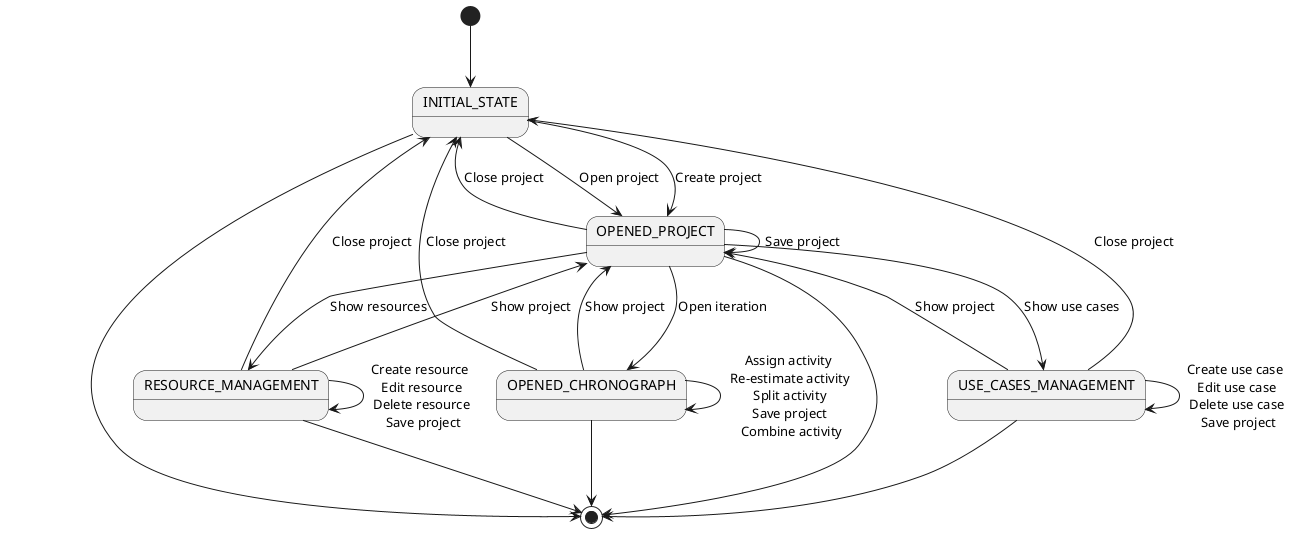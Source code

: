 @startuml

[*] --> INITIAL_STATE
INITIAL_STATE --> [*]

OPENED_PROJECT --> [*]
USE_CASES_MANAGEMENT --> [*]
RESOURCE_MANAGEMENT --> [*]
OPENED_CHRONOGRAPH --> [*]

INITIAL_STATE --> OPENED_PROJECT : Open project
OPENED_PROJECT --> INITIAL_STATE : Close project
USE_CASES_MANAGEMENT --> INITIAL_STATE : Close project
RESOURCE_MANAGEMENT --> INITIAL_STATE : Close project
OPENED_CHRONOGRAPH --> INITIAL_STATE : Close project

INITIAL_STATE --> OPENED_PROJECT : Create project
OPENED_PROJECT --> OPENED_PROJECT : Save project
OPENED_PROJECT --> USE_CASES_MANAGEMENT : Show use cases
USE_CASES_MANAGEMENT --> USE_CASES_MANAGEMENT : Create use case \n Edit use case \n Delete use case \n Save project
USE_CASES_MANAGEMENT --> OPENED_PROJECT : Show project
OPENED_PROJECT --> RESOURCE_MANAGEMENT : Show resources
RESOURCE_MANAGEMENT --> RESOURCE_MANAGEMENT : Create resource \n Edit resource \n Delete resource \n Save project
RESOURCE_MANAGEMENT --> OPENED_PROJECT : Show project
OPENED_PROJECT --> OPENED_CHRONOGRAPH : Open iteration
OPENED_CHRONOGRAPH --> OPENED_CHRONOGRAPH : Assign activity \n Re-estimate activity \n Split activity \n Save project \n Combine activity
OPENED_CHRONOGRAPH --> OPENED_PROJECT : Show project
@enduml